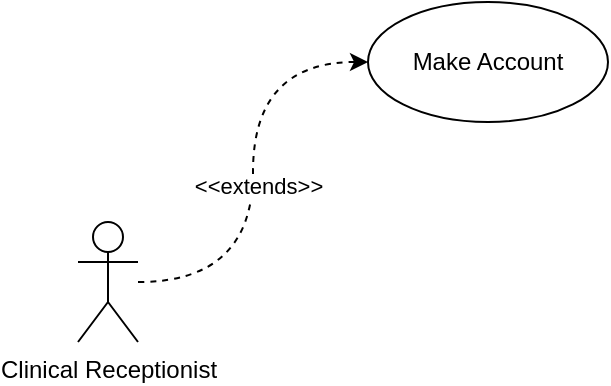 <mxfile version="22.0.8" type="github">
  <diagram name="Page-1" id="XMy3CN9uIZ0WiWi9mk83">
    <mxGraphModel dx="872" dy="439" grid="1" gridSize="10" guides="1" tooltips="1" connect="1" arrows="1" fold="1" page="1" pageScale="1" pageWidth="850" pageHeight="1100" math="0" shadow="0">
      <root>
        <mxCell id="0" />
        <mxCell id="1" parent="0" />
        <mxCell id="C4dXsY-PiRpnEzsT8upR-5" style="edgeStyle=orthogonalEdgeStyle;orthogonalLoop=1;jettySize=auto;html=1;entryX=0;entryY=0.5;entryDx=0;entryDy=0;curved=1;dashed=1;" edge="1" parent="1" source="C4dXsY-PiRpnEzsT8upR-1" target="C4dXsY-PiRpnEzsT8upR-3">
          <mxGeometry relative="1" as="geometry" />
        </mxCell>
        <mxCell id="C4dXsY-PiRpnEzsT8upR-6" value="&amp;lt;&amp;lt;extends&amp;gt;&amp;gt;" style="edgeLabel;html=1;align=center;verticalAlign=middle;resizable=0;points=[];" vertex="1" connectable="0" parent="C4dXsY-PiRpnEzsT8upR-5">
          <mxGeometry x="-0.053" y="-1" relative="1" as="geometry">
            <mxPoint x="1" y="1" as="offset" />
          </mxGeometry>
        </mxCell>
        <mxCell id="C4dXsY-PiRpnEzsT8upR-1" value="Clinical Receptionist" style="shape=umlActor;verticalLabelPosition=bottom;verticalAlign=top;html=1;outlineConnect=0;" vertex="1" parent="1">
          <mxGeometry x="160" y="160" width="30" height="60" as="geometry" />
        </mxCell>
        <mxCell id="C4dXsY-PiRpnEzsT8upR-3" value="Make Account" style="ellipse;whiteSpace=wrap;html=1;" vertex="1" parent="1">
          <mxGeometry x="305" y="50" width="120" height="60" as="geometry" />
        </mxCell>
      </root>
    </mxGraphModel>
  </diagram>
</mxfile>
